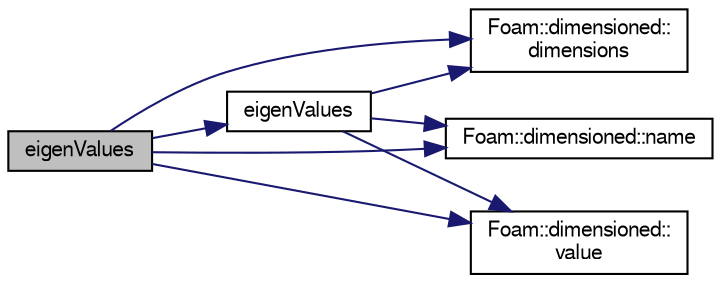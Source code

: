 digraph "eigenValues"
{
  bgcolor="transparent";
  edge [fontname="FreeSans",fontsize="10",labelfontname="FreeSans",labelfontsize="10"];
  node [fontname="FreeSans",fontsize="10",shape=record];
  rankdir="LR";
  Node41143 [label="eigenValues",height=0.2,width=0.4,color="black", fillcolor="grey75", style="filled", fontcolor="black"];
  Node41143 -> Node41144 [color="midnightblue",fontsize="10",style="solid",fontname="FreeSans"];
  Node41144 [label="Foam::dimensioned::\ldimensions",height=0.2,width=0.4,color="black",URL="$a26366.html#a512673c2674ca2d38885f1bb5f6994fb",tooltip="Return const reference to dimensions. "];
  Node41143 -> Node41145 [color="midnightblue",fontsize="10",style="solid",fontname="FreeSans"];
  Node41145 [label="eigenValues",height=0.2,width=0.4,color="black",URL="$a21124.html#aa0c4e4f4bfc484852c8d9a8aa36525ef"];
  Node41145 -> Node41144 [color="midnightblue",fontsize="10",style="solid",fontname="FreeSans"];
  Node41145 -> Node41146 [color="midnightblue",fontsize="10",style="solid",fontname="FreeSans"];
  Node41146 [label="Foam::dimensioned::name",height=0.2,width=0.4,color="black",URL="$a26366.html#ade4113569ef0db70665fded275a5e38e",tooltip="Return const reference to name. "];
  Node41145 -> Node41147 [color="midnightblue",fontsize="10",style="solid",fontname="FreeSans"];
  Node41147 [label="Foam::dimensioned::\lvalue",height=0.2,width=0.4,color="black",URL="$a26366.html#a7948200a26c85fc3a83ffa510a91d668",tooltip="Return const reference to value. "];
  Node41143 -> Node41146 [color="midnightblue",fontsize="10",style="solid",fontname="FreeSans"];
  Node41143 -> Node41147 [color="midnightblue",fontsize="10",style="solid",fontname="FreeSans"];
}
